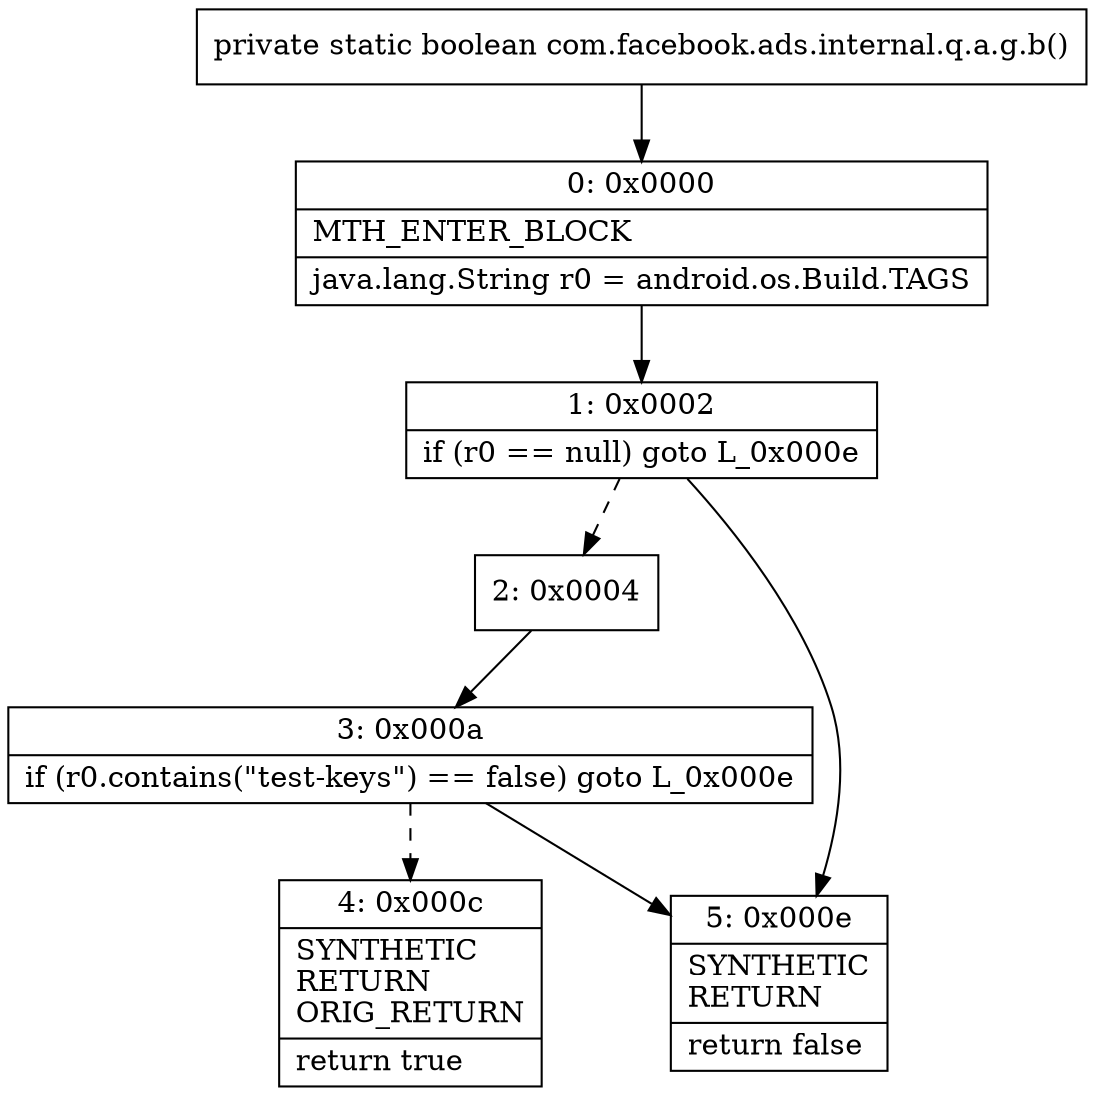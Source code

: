 digraph "CFG forcom.facebook.ads.internal.q.a.g.b()Z" {
Node_0 [shape=record,label="{0\:\ 0x0000|MTH_ENTER_BLOCK\l|java.lang.String r0 = android.os.Build.TAGS\l}"];
Node_1 [shape=record,label="{1\:\ 0x0002|if (r0 == null) goto L_0x000e\l}"];
Node_2 [shape=record,label="{2\:\ 0x0004}"];
Node_3 [shape=record,label="{3\:\ 0x000a|if (r0.contains(\"test\-keys\") == false) goto L_0x000e\l}"];
Node_4 [shape=record,label="{4\:\ 0x000c|SYNTHETIC\lRETURN\lORIG_RETURN\l|return true\l}"];
Node_5 [shape=record,label="{5\:\ 0x000e|SYNTHETIC\lRETURN\l|return false\l}"];
MethodNode[shape=record,label="{private static boolean com.facebook.ads.internal.q.a.g.b() }"];
MethodNode -> Node_0;
Node_0 -> Node_1;
Node_1 -> Node_2[style=dashed];
Node_1 -> Node_5;
Node_2 -> Node_3;
Node_3 -> Node_4[style=dashed];
Node_3 -> Node_5;
}

